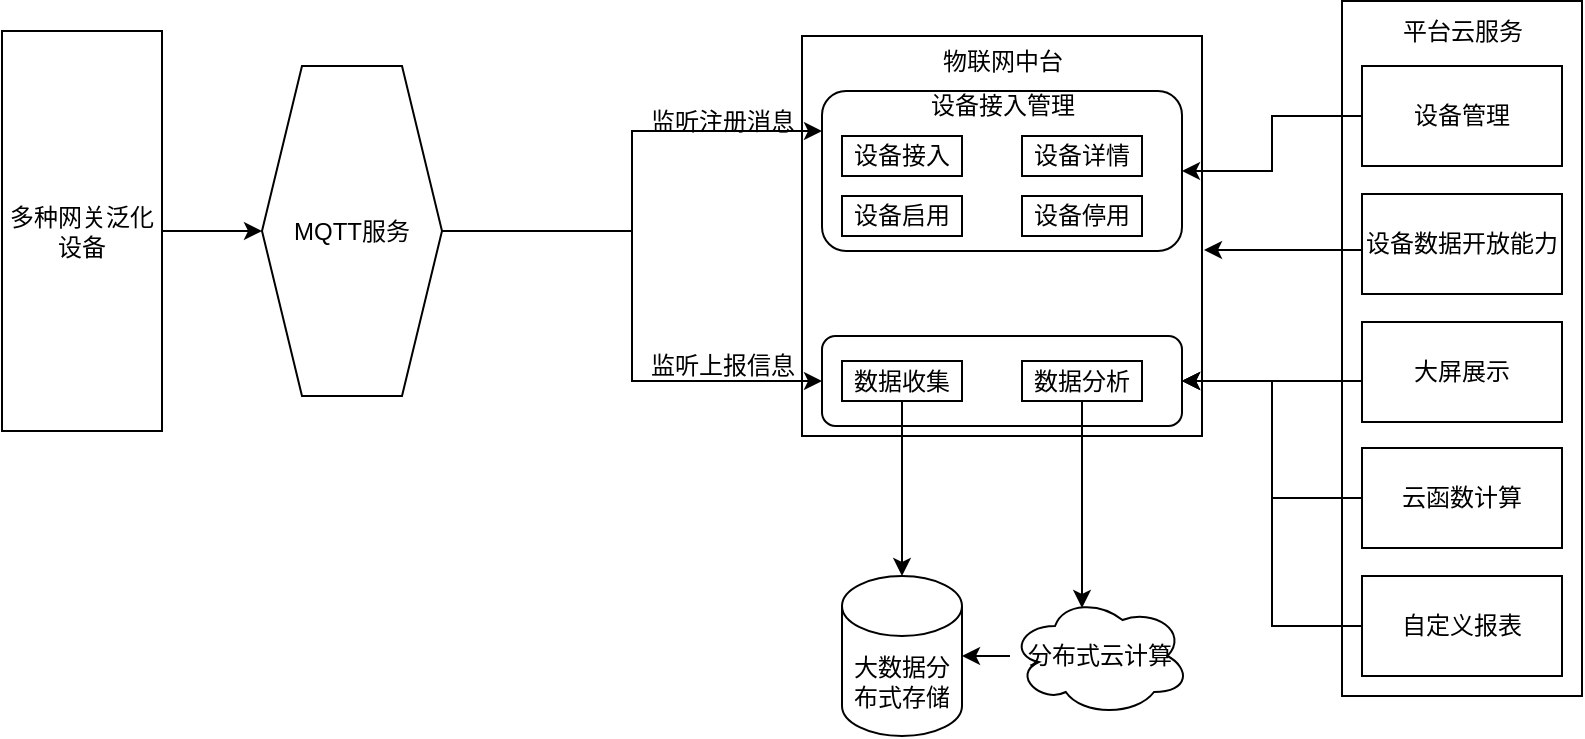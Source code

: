 <mxfile version="24.5.5" type="github">
  <diagram id="wFE0QG_FPsp0jaGvCLVb" name="Page-1">
    <mxGraphModel dx="1383" dy="761" grid="1" gridSize="10" guides="1" tooltips="1" connect="1" arrows="1" fold="1" page="1" pageScale="1" pageWidth="850" pageHeight="1100" math="0" shadow="0">
      <root>
        <mxCell id="0" />
        <mxCell id="1" parent="0" />
        <mxCell id="t2Dr9ju3xtauYycBKMf6-17" value="" style="edgeStyle=orthogonalEdgeStyle;rounded=0;orthogonalLoop=1;jettySize=auto;html=1;" edge="1" parent="1" source="t2Dr9ju3xtauYycBKMf6-11" target="t2Dr9ju3xtauYycBKMf6-16">
          <mxGeometry relative="1" as="geometry" />
        </mxCell>
        <mxCell id="t2Dr9ju3xtauYycBKMf6-11" value="多种网关泛化设备" style="rounded=0;whiteSpace=wrap;html=1;" vertex="1" parent="1">
          <mxGeometry x="10" y="147.5" width="80" height="200" as="geometry" />
        </mxCell>
        <mxCell id="t2Dr9ju3xtauYycBKMf6-12" value="" style="rounded=0;whiteSpace=wrap;html=1;" vertex="1" parent="1">
          <mxGeometry x="410" y="150" width="200" height="200" as="geometry" />
        </mxCell>
        <mxCell id="t2Dr9ju3xtauYycBKMf6-14" value="物联网中台" style="text;html=1;align=center;verticalAlign=middle;resizable=0;points=[];autosize=1;strokeColor=none;fillColor=none;" vertex="1" parent="1">
          <mxGeometry x="470" y="147.5" width="80" height="30" as="geometry" />
        </mxCell>
        <mxCell id="t2Dr9ju3xtauYycBKMf6-25" style="edgeStyle=orthogonalEdgeStyle;rounded=0;orthogonalLoop=1;jettySize=auto;html=1;entryX=0;entryY=0.25;entryDx=0;entryDy=0;" edge="1" parent="1" source="t2Dr9ju3xtauYycBKMf6-16" target="t2Dr9ju3xtauYycBKMf6-13">
          <mxGeometry relative="1" as="geometry" />
        </mxCell>
        <mxCell id="t2Dr9ju3xtauYycBKMf6-32" style="edgeStyle=orthogonalEdgeStyle;rounded=0;orthogonalLoop=1;jettySize=auto;html=1;entryX=0;entryY=0.5;entryDx=0;entryDy=0;" edge="1" parent="1" source="t2Dr9ju3xtauYycBKMf6-16" target="t2Dr9ju3xtauYycBKMf6-27">
          <mxGeometry relative="1" as="geometry" />
        </mxCell>
        <mxCell id="t2Dr9ju3xtauYycBKMf6-16" value="MQTT服务" style="shape=hexagon;perimeter=hexagonPerimeter2;whiteSpace=wrap;html=1;fixedSize=1;" vertex="1" parent="1">
          <mxGeometry x="140" y="165" width="90" height="165" as="geometry" />
        </mxCell>
        <mxCell id="t2Dr9ju3xtauYycBKMf6-13" value="" style="rounded=1;whiteSpace=wrap;html=1;" vertex="1" parent="1">
          <mxGeometry x="420" y="177.5" width="180" height="80" as="geometry" />
        </mxCell>
        <mxCell id="t2Dr9ju3xtauYycBKMf6-18" value="设备接入管理" style="text;html=1;align=center;verticalAlign=middle;resizable=0;points=[];autosize=1;strokeColor=none;fillColor=none;" vertex="1" parent="1">
          <mxGeometry x="460" y="170" width="100" height="30" as="geometry" />
        </mxCell>
        <mxCell id="t2Dr9ju3xtauYycBKMf6-23" value="" style="group" vertex="1" connectable="0" parent="1">
          <mxGeometry x="430" y="200" width="170" height="65" as="geometry" />
        </mxCell>
        <mxCell id="t2Dr9ju3xtauYycBKMf6-19" value="设备接入" style="rounded=0;whiteSpace=wrap;html=1;" vertex="1" parent="t2Dr9ju3xtauYycBKMf6-23">
          <mxGeometry width="60" height="20" as="geometry" />
        </mxCell>
        <mxCell id="t2Dr9ju3xtauYycBKMf6-20" value="设备详情" style="rounded=0;whiteSpace=wrap;html=1;" vertex="1" parent="t2Dr9ju3xtauYycBKMf6-23">
          <mxGeometry x="90" width="60" height="20" as="geometry" />
        </mxCell>
        <mxCell id="t2Dr9ju3xtauYycBKMf6-21" value="设备启用" style="rounded=0;whiteSpace=wrap;html=1;" vertex="1" parent="t2Dr9ju3xtauYycBKMf6-23">
          <mxGeometry y="30" width="60" height="20" as="geometry" />
        </mxCell>
        <mxCell id="t2Dr9ju3xtauYycBKMf6-22" value="设备停用" style="rounded=0;whiteSpace=wrap;html=1;" vertex="1" parent="t2Dr9ju3xtauYycBKMf6-23">
          <mxGeometry x="90" y="30" width="60" height="20" as="geometry" />
        </mxCell>
        <mxCell id="t2Dr9ju3xtauYycBKMf6-26" value="监听注册消息" style="text;html=1;align=center;verticalAlign=middle;resizable=0;points=[];autosize=1;strokeColor=none;fillColor=none;" vertex="1" parent="1">
          <mxGeometry x="320" y="177.5" width="100" height="30" as="geometry" />
        </mxCell>
        <mxCell id="t2Dr9ju3xtauYycBKMf6-27" value="" style="rounded=1;whiteSpace=wrap;html=1;" vertex="1" parent="1">
          <mxGeometry x="420" y="300" width="180" height="45" as="geometry" />
        </mxCell>
        <mxCell id="t2Dr9ju3xtauYycBKMf6-35" style="edgeStyle=orthogonalEdgeStyle;rounded=0;orthogonalLoop=1;jettySize=auto;html=1;" edge="1" parent="1" source="t2Dr9ju3xtauYycBKMf6-30" target="t2Dr9ju3xtauYycBKMf6-34">
          <mxGeometry relative="1" as="geometry" />
        </mxCell>
        <mxCell id="t2Dr9ju3xtauYycBKMf6-30" value="数据收集" style="rounded=0;whiteSpace=wrap;html=1;" vertex="1" parent="1">
          <mxGeometry x="430" y="312.5" width="60" height="20" as="geometry" />
        </mxCell>
        <mxCell id="t2Dr9ju3xtauYycBKMf6-31" value="数据分析" style="rounded=0;whiteSpace=wrap;html=1;" vertex="1" parent="1">
          <mxGeometry x="520" y="312.5" width="60" height="20" as="geometry" />
        </mxCell>
        <mxCell id="t2Dr9ju3xtauYycBKMf6-33" value="监听上报信息" style="text;html=1;align=center;verticalAlign=middle;resizable=0;points=[];autosize=1;strokeColor=none;fillColor=none;" vertex="1" parent="1">
          <mxGeometry x="320" y="300" width="100" height="30" as="geometry" />
        </mxCell>
        <mxCell id="t2Dr9ju3xtauYycBKMf6-34" value="大数据分布式存储" style="shape=cylinder3;whiteSpace=wrap;html=1;boundedLbl=1;backgroundOutline=1;size=15;" vertex="1" parent="1">
          <mxGeometry x="430" y="420" width="60" height="80" as="geometry" />
        </mxCell>
        <mxCell id="t2Dr9ju3xtauYycBKMf6-36" value="分布式云计算" style="ellipse;shape=cloud;whiteSpace=wrap;html=1;" vertex="1" parent="1">
          <mxGeometry x="514" y="430" width="90" height="60" as="geometry" />
        </mxCell>
        <mxCell id="t2Dr9ju3xtauYycBKMf6-37" style="edgeStyle=orthogonalEdgeStyle;rounded=0;orthogonalLoop=1;jettySize=auto;html=1;entryX=0.4;entryY=0.1;entryDx=0;entryDy=0;entryPerimeter=0;" edge="1" parent="1" source="t2Dr9ju3xtauYycBKMf6-31" target="t2Dr9ju3xtauYycBKMf6-36">
          <mxGeometry relative="1" as="geometry" />
        </mxCell>
        <mxCell id="t2Dr9ju3xtauYycBKMf6-38" style="edgeStyle=orthogonalEdgeStyle;rounded=0;orthogonalLoop=1;jettySize=auto;html=1;entryX=1;entryY=0.5;entryDx=0;entryDy=0;entryPerimeter=0;" edge="1" parent="1" source="t2Dr9ju3xtauYycBKMf6-36" target="t2Dr9ju3xtauYycBKMf6-34">
          <mxGeometry relative="1" as="geometry" />
        </mxCell>
        <mxCell id="t2Dr9ju3xtauYycBKMf6-39" value="" style="rounded=0;whiteSpace=wrap;html=1;" vertex="1" parent="1">
          <mxGeometry x="680" y="132.5" width="120" height="347.5" as="geometry" />
        </mxCell>
        <mxCell id="t2Dr9ju3xtauYycBKMf6-40" value="平台云服务" style="text;html=1;align=center;verticalAlign=middle;resizable=0;points=[];autosize=1;strokeColor=none;fillColor=none;" vertex="1" parent="1">
          <mxGeometry x="700" y="132.5" width="80" height="30" as="geometry" />
        </mxCell>
        <mxCell id="t2Dr9ju3xtauYycBKMf6-49" style="edgeStyle=orthogonalEdgeStyle;rounded=0;orthogonalLoop=1;jettySize=auto;html=1;entryX=1;entryY=0.5;entryDx=0;entryDy=0;" edge="1" parent="1" source="t2Dr9ju3xtauYycBKMf6-41" target="t2Dr9ju3xtauYycBKMf6-27">
          <mxGeometry relative="1" as="geometry">
            <Array as="points">
              <mxPoint x="645" y="323" />
            </Array>
          </mxGeometry>
        </mxCell>
        <mxCell id="t2Dr9ju3xtauYycBKMf6-41" value="大屏展示" style="rounded=0;whiteSpace=wrap;html=1;" vertex="1" parent="1">
          <mxGeometry x="690" y="293" width="100" height="50" as="geometry" />
        </mxCell>
        <mxCell id="t2Dr9ju3xtauYycBKMf6-47" style="edgeStyle=orthogonalEdgeStyle;rounded=0;orthogonalLoop=1;jettySize=auto;html=1;" edge="1" parent="1" source="t2Dr9ju3xtauYycBKMf6-42" target="t2Dr9ju3xtauYycBKMf6-13">
          <mxGeometry relative="1" as="geometry" />
        </mxCell>
        <mxCell id="t2Dr9ju3xtauYycBKMf6-42" value="设备管理" style="rounded=0;whiteSpace=wrap;html=1;" vertex="1" parent="1">
          <mxGeometry x="690" y="165" width="100" height="50" as="geometry" />
        </mxCell>
        <mxCell id="t2Dr9ju3xtauYycBKMf6-50" style="edgeStyle=orthogonalEdgeStyle;rounded=0;orthogonalLoop=1;jettySize=auto;html=1;entryX=1;entryY=0.5;entryDx=0;entryDy=0;" edge="1" parent="1" source="t2Dr9ju3xtauYycBKMf6-44" target="t2Dr9ju3xtauYycBKMf6-27">
          <mxGeometry relative="1" as="geometry" />
        </mxCell>
        <mxCell id="t2Dr9ju3xtauYycBKMf6-44" value="云函数计算" style="rounded=0;whiteSpace=wrap;html=1;" vertex="1" parent="1">
          <mxGeometry x="690" y="356" width="100" height="50" as="geometry" />
        </mxCell>
        <mxCell id="t2Dr9ju3xtauYycBKMf6-51" style="edgeStyle=orthogonalEdgeStyle;rounded=0;orthogonalLoop=1;jettySize=auto;html=1;entryX=1;entryY=0.5;entryDx=0;entryDy=0;" edge="1" parent="1" source="t2Dr9ju3xtauYycBKMf6-45" target="t2Dr9ju3xtauYycBKMf6-27">
          <mxGeometry relative="1" as="geometry" />
        </mxCell>
        <mxCell id="t2Dr9ju3xtauYycBKMf6-45" value="自定义报表" style="rounded=0;whiteSpace=wrap;html=1;" vertex="1" parent="1">
          <mxGeometry x="690" y="420" width="100" height="50" as="geometry" />
        </mxCell>
        <mxCell id="t2Dr9ju3xtauYycBKMf6-46" value="设备数据开放能力" style="rounded=0;whiteSpace=wrap;html=1;" vertex="1" parent="1">
          <mxGeometry x="690" y="229" width="100" height="50" as="geometry" />
        </mxCell>
        <mxCell id="t2Dr9ju3xtauYycBKMf6-52" style="edgeStyle=orthogonalEdgeStyle;rounded=0;orthogonalLoop=1;jettySize=auto;html=1;entryX=1.005;entryY=0.535;entryDx=0;entryDy=0;entryPerimeter=0;" edge="1" parent="1" source="t2Dr9ju3xtauYycBKMf6-46" target="t2Dr9ju3xtauYycBKMf6-12">
          <mxGeometry relative="1" as="geometry">
            <Array as="points">
              <mxPoint x="670" y="257" />
              <mxPoint x="670" y="257" />
            </Array>
          </mxGeometry>
        </mxCell>
      </root>
    </mxGraphModel>
  </diagram>
</mxfile>

